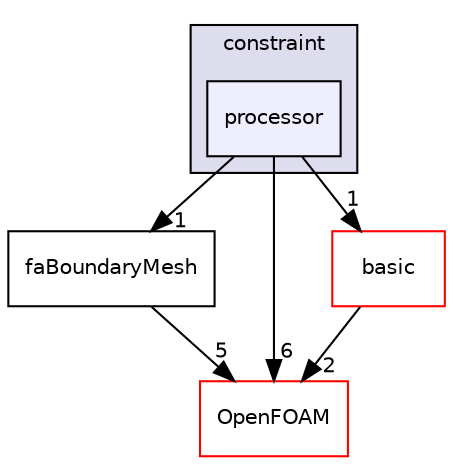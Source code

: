 digraph "src/finiteArea/faMesh/faPatches/constraint/processor" {
  bgcolor=transparent;
  compound=true
  node [ fontsize="10", fontname="Helvetica"];
  edge [ labelfontsize="10", labelfontname="Helvetica"];
  subgraph clusterdir_153f03f4c9f1808136b4b13dc539a5ce {
    graph [ bgcolor="#ddddee", pencolor="black", label="constraint" fontname="Helvetica", fontsize="10", URL="dir_153f03f4c9f1808136b4b13dc539a5ce.html"]
  dir_afc245abfcd1c5e0e5ad597402236fd4 [shape=box, label="processor", style="filled", fillcolor="#eeeeff", pencolor="black", URL="dir_afc245abfcd1c5e0e5ad597402236fd4.html"];
  }
  dir_4b1e64a1495216c5f8c8d2715aaf6db0 [shape=box label="faBoundaryMesh" URL="dir_4b1e64a1495216c5f8c8d2715aaf6db0.html"];
  dir_c5473ff19b20e6ec4dfe5c310b3778a8 [shape=box label="OpenFOAM" color="red" URL="dir_c5473ff19b20e6ec4dfe5c310b3778a8.html"];
  dir_c5abbf3c54c71fd48d8e8c1ae153b196 [shape=box label="basic" color="red" URL="dir_c5abbf3c54c71fd48d8e8c1ae153b196.html"];
  dir_afc245abfcd1c5e0e5ad597402236fd4->dir_4b1e64a1495216c5f8c8d2715aaf6db0 [headlabel="1", labeldistance=1.5 headhref="dir_000729_000720.html"];
  dir_afc245abfcd1c5e0e5ad597402236fd4->dir_c5473ff19b20e6ec4dfe5c310b3778a8 [headlabel="6", labeldistance=1.5 headhref="dir_000729_002151.html"];
  dir_afc245abfcd1c5e0e5ad597402236fd4->dir_c5abbf3c54c71fd48d8e8c1ae153b196 [headlabel="1", labeldistance=1.5 headhref="dir_000729_000724.html"];
  dir_4b1e64a1495216c5f8c8d2715aaf6db0->dir_c5473ff19b20e6ec4dfe5c310b3778a8 [headlabel="5", labeldistance=1.5 headhref="dir_000720_002151.html"];
  dir_c5abbf3c54c71fd48d8e8c1ae153b196->dir_c5473ff19b20e6ec4dfe5c310b3778a8 [headlabel="2", labeldistance=1.5 headhref="dir_000724_002151.html"];
}
